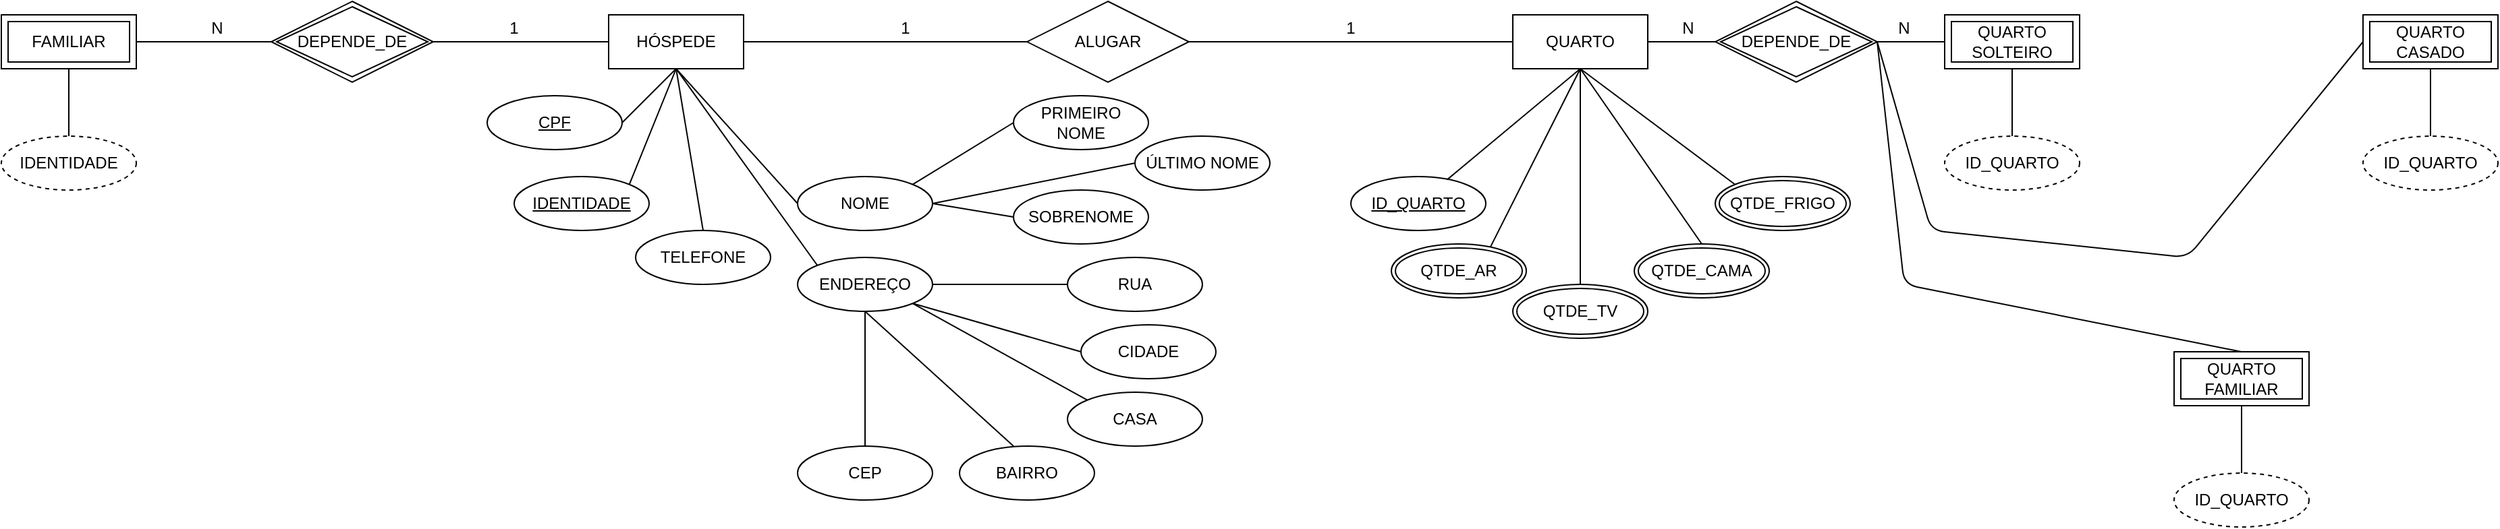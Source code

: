 <mxfile version="13.7.3" type="device"><diagram id="V8TwQJZKolZVYNe617JZ" name="Página-1"><mxGraphModel dx="1968" dy="482" grid="1" gridSize="10" guides="1" tooltips="1" connect="1" arrows="1" fold="1" page="1" pageScale="1" pageWidth="1200" pageHeight="1920" math="0" shadow="0"><root><mxCell id="0"/><mxCell id="1" parent="0"/><mxCell id="l_9oMLmrjQjJOzbU2E6n-1" value="HÓSPEDE" style="whiteSpace=wrap;html=1;align=center;" vertex="1" parent="1"><mxGeometry x="-90" y="10" width="100" height="40" as="geometry"/></mxCell><mxCell id="l_9oMLmrjQjJOzbU2E6n-2" value="QUARTO" style="whiteSpace=wrap;html=1;align=center;" vertex="1" parent="1"><mxGeometry x="580" y="10" width="100" height="40" as="geometry"/></mxCell><mxCell id="l_9oMLmrjQjJOzbU2E6n-3" value="CPF" style="ellipse;whiteSpace=wrap;html=1;align=center;fontStyle=4;" vertex="1" parent="1"><mxGeometry x="-180" y="70" width="100" height="40" as="geometry"/></mxCell><mxCell id="l_9oMLmrjQjJOzbU2E6n-4" value="IDENTIDADE" style="ellipse;whiteSpace=wrap;html=1;align=center;fontStyle=4;" vertex="1" parent="1"><mxGeometry x="-160" y="130" width="100" height="40" as="geometry"/></mxCell><mxCell id="l_9oMLmrjQjJOzbU2E6n-5" value="ENDEREÇO" style="ellipse;whiteSpace=wrap;html=1;align=center;" vertex="1" parent="1"><mxGeometry x="50" y="190" width="100" height="40" as="geometry"/></mxCell><mxCell id="l_9oMLmrjQjJOzbU2E6n-6" value="NOME" style="ellipse;whiteSpace=wrap;html=1;align=center;" vertex="1" parent="1"><mxGeometry x="50" y="130" width="100" height="40" as="geometry"/></mxCell><mxCell id="l_9oMLmrjQjJOzbU2E6n-7" value="TELEFONE" style="ellipse;whiteSpace=wrap;html=1;align=center;" vertex="1" parent="1"><mxGeometry x="-70" y="170" width="100" height="40" as="geometry"/></mxCell><mxCell id="l_9oMLmrjQjJOzbU2E6n-8" value="" style="endArrow=none;html=1;exitX=1;exitY=0.5;exitDx=0;exitDy=0;entryX=0.5;entryY=1;entryDx=0;entryDy=0;" edge="1" parent="1" source="l_9oMLmrjQjJOzbU2E6n-3" target="l_9oMLmrjQjJOzbU2E6n-1"><mxGeometry width="50" height="50" relative="1" as="geometry"><mxPoint x="200" y="250" as="sourcePoint"/><mxPoint x="250" y="200" as="targetPoint"/></mxGeometry></mxCell><mxCell id="l_9oMLmrjQjJOzbU2E6n-9" value="" style="endArrow=none;html=1;exitX=1;exitY=0;exitDx=0;exitDy=0;entryX=0.5;entryY=1;entryDx=0;entryDy=0;" edge="1" parent="1" source="l_9oMLmrjQjJOzbU2E6n-4" target="l_9oMLmrjQjJOzbU2E6n-1"><mxGeometry width="50" height="50" relative="1" as="geometry"><mxPoint x="200" y="250" as="sourcePoint"/><mxPoint x="250" y="200" as="targetPoint"/></mxGeometry></mxCell><mxCell id="l_9oMLmrjQjJOzbU2E6n-10" value="" style="endArrow=none;html=1;exitX=0.5;exitY=0;exitDx=0;exitDy=0;entryX=0.5;entryY=1;entryDx=0;entryDy=0;" edge="1" parent="1" source="l_9oMLmrjQjJOzbU2E6n-7" target="l_9oMLmrjQjJOzbU2E6n-1"><mxGeometry width="50" height="50" relative="1" as="geometry"><mxPoint x="200" y="250" as="sourcePoint"/><mxPoint x="250" y="200" as="targetPoint"/></mxGeometry></mxCell><mxCell id="l_9oMLmrjQjJOzbU2E6n-11" value="" style="endArrow=none;html=1;exitX=0;exitY=0;exitDx=0;exitDy=0;entryX=0.5;entryY=1;entryDx=0;entryDy=0;" edge="1" parent="1" source="l_9oMLmrjQjJOzbU2E6n-5" target="l_9oMLmrjQjJOzbU2E6n-1"><mxGeometry width="50" height="50" relative="1" as="geometry"><mxPoint x="200" y="250" as="sourcePoint"/><mxPoint x="250" y="200" as="targetPoint"/></mxGeometry></mxCell><mxCell id="l_9oMLmrjQjJOzbU2E6n-12" value="" style="endArrow=none;html=1;exitX=0;exitY=0.5;exitDx=0;exitDy=0;entryX=0.5;entryY=1;entryDx=0;entryDy=0;" edge="1" parent="1" source="l_9oMLmrjQjJOzbU2E6n-6" target="l_9oMLmrjQjJOzbU2E6n-1"><mxGeometry width="50" height="50" relative="1" as="geometry"><mxPoint x="200" y="250" as="sourcePoint"/><mxPoint x="250" y="200" as="targetPoint"/></mxGeometry></mxCell><mxCell id="l_9oMLmrjQjJOzbU2E6n-13" value="ID_QUARTO" style="ellipse;whiteSpace=wrap;html=1;align=center;fontStyle=4;" vertex="1" parent="1"><mxGeometry x="460" y="130" width="100" height="40" as="geometry"/></mxCell><mxCell id="l_9oMLmrjQjJOzbU2E6n-18" value="" style="endArrow=none;html=1;entryX=0.5;entryY=1;entryDx=0;entryDy=0;exitX=0.713;exitY=0.058;exitDx=0;exitDy=0;exitPerimeter=0;" edge="1" parent="1" source="l_9oMLmrjQjJOzbU2E6n-13" target="l_9oMLmrjQjJOzbU2E6n-2"><mxGeometry width="50" height="50" relative="1" as="geometry"><mxPoint x="527" y="128" as="sourcePoint"/><mxPoint x="630" y="200" as="targetPoint"/></mxGeometry></mxCell><mxCell id="l_9oMLmrjQjJOzbU2E6n-19" value="" style="endArrow=none;html=1;exitX=0.727;exitY=0.092;exitDx=0;exitDy=0;entryX=0.5;entryY=1;entryDx=0;entryDy=0;exitPerimeter=0;" edge="1" parent="1" source="l_9oMLmrjQjJOzbU2E6n-44" target="l_9oMLmrjQjJOzbU2E6n-2"><mxGeometry width="50" height="50" relative="1" as="geometry"><mxPoint x="585.355" y="175.858" as="sourcePoint"/><mxPoint x="630" y="200" as="targetPoint"/></mxGeometry></mxCell><mxCell id="l_9oMLmrjQjJOzbU2E6n-20" value="" style="endArrow=none;html=1;exitX=0.5;exitY=0;exitDx=0;exitDy=0;entryX=0.5;entryY=1;entryDx=0;entryDy=0;" edge="1" parent="1" source="l_9oMLmrjQjJOzbU2E6n-45" target="l_9oMLmrjQjJOzbU2E6n-2"><mxGeometry width="50" height="50" relative="1" as="geometry"><mxPoint x="640" y="210" as="sourcePoint"/><mxPoint x="630" y="200" as="targetPoint"/></mxGeometry></mxCell><mxCell id="l_9oMLmrjQjJOzbU2E6n-21" value="" style="endArrow=none;html=1;exitX=0;exitY=0;exitDx=0;exitDy=0;entryX=0.5;entryY=1;entryDx=0;entryDy=0;" edge="1" parent="1" source="l_9oMLmrjQjJOzbU2E6n-47" target="l_9oMLmrjQjJOzbU2E6n-2"><mxGeometry width="50" height="50" relative="1" as="geometry"><mxPoint x="694.645" y="95.858" as="sourcePoint"/><mxPoint x="630" y="200" as="targetPoint"/></mxGeometry></mxCell><mxCell id="l_9oMLmrjQjJOzbU2E6n-22" value="" style="endArrow=none;html=1;exitX=0.5;exitY=0;exitDx=0;exitDy=0;entryX=0.5;entryY=1;entryDx=0;entryDy=0;" edge="1" parent="1" source="l_9oMLmrjQjJOzbU2E6n-46" target="l_9oMLmrjQjJOzbU2E6n-2"><mxGeometry width="50" height="50" relative="1" as="geometry"><mxPoint x="694.645" y="175.858" as="sourcePoint"/><mxPoint x="630" y="200" as="targetPoint"/></mxGeometry></mxCell><mxCell id="l_9oMLmrjQjJOzbU2E6n-23" value="CEP" style="ellipse;whiteSpace=wrap;html=1;align=center;" vertex="1" parent="1"><mxGeometry x="50" y="330" width="100" height="40" as="geometry"/></mxCell><mxCell id="l_9oMLmrjQjJOzbU2E6n-24" value="BAIRRO" style="ellipse;whiteSpace=wrap;html=1;align=center;" vertex="1" parent="1"><mxGeometry x="170" y="330" width="100" height="40" as="geometry"/></mxCell><mxCell id="l_9oMLmrjQjJOzbU2E6n-25" value="RUA" style="ellipse;whiteSpace=wrap;html=1;align=center;" vertex="1" parent="1"><mxGeometry x="250" y="190" width="100" height="40" as="geometry"/></mxCell><mxCell id="l_9oMLmrjQjJOzbU2E6n-26" value="CIDADE" style="ellipse;whiteSpace=wrap;html=1;align=center;" vertex="1" parent="1"><mxGeometry x="260" y="240" width="100" height="40" as="geometry"/></mxCell><mxCell id="l_9oMLmrjQjJOzbU2E6n-27" value="PRIMEIRO NOME" style="ellipse;whiteSpace=wrap;html=1;align=center;" vertex="1" parent="1"><mxGeometry x="210" y="70" width="100" height="40" as="geometry"/></mxCell><mxCell id="l_9oMLmrjQjJOzbU2E6n-28" value="SOBRENOME" style="ellipse;whiteSpace=wrap;html=1;align=center;" vertex="1" parent="1"><mxGeometry x="210" y="140" width="100" height="40" as="geometry"/></mxCell><mxCell id="l_9oMLmrjQjJOzbU2E6n-29" value="" style="endArrow=none;html=1;exitX=1;exitY=0;exitDx=0;exitDy=0;entryX=0;entryY=0.5;entryDx=0;entryDy=0;" edge="1" parent="1" source="l_9oMLmrjQjJOzbU2E6n-6" target="l_9oMLmrjQjJOzbU2E6n-27"><mxGeometry width="50" height="50" relative="1" as="geometry"><mxPoint x="210" y="330" as="sourcePoint"/><mxPoint x="260" y="280" as="targetPoint"/></mxGeometry></mxCell><mxCell id="l_9oMLmrjQjJOzbU2E6n-30" value="" style="endArrow=none;html=1;entryX=0;entryY=0.5;entryDx=0;entryDy=0;exitX=1;exitY=0.5;exitDx=0;exitDy=0;" edge="1" parent="1" source="l_9oMLmrjQjJOzbU2E6n-6" target="l_9oMLmrjQjJOzbU2E6n-28"><mxGeometry width="50" height="50" relative="1" as="geometry"><mxPoint x="210" y="330" as="sourcePoint"/><mxPoint x="260" y="280" as="targetPoint"/></mxGeometry></mxCell><mxCell id="l_9oMLmrjQjJOzbU2E6n-31" value="CASA" style="ellipse;whiteSpace=wrap;html=1;align=center;" vertex="1" parent="1"><mxGeometry x="250" y="290" width="100" height="40" as="geometry"/></mxCell><mxCell id="l_9oMLmrjQjJOzbU2E6n-32" value="" style="endArrow=none;html=1;exitX=0.5;exitY=1;exitDx=0;exitDy=0;entryX=0.5;entryY=0;entryDx=0;entryDy=0;" edge="1" parent="1" source="l_9oMLmrjQjJOzbU2E6n-5" target="l_9oMLmrjQjJOzbU2E6n-23"><mxGeometry width="50" height="50" relative="1" as="geometry"><mxPoint x="210" y="330" as="sourcePoint"/><mxPoint x="260" y="280" as="targetPoint"/></mxGeometry></mxCell><mxCell id="l_9oMLmrjQjJOzbU2E6n-33" value="" style="endArrow=none;html=1;entryX=0;entryY=0.5;entryDx=0;entryDy=0;exitX=1;exitY=1;exitDx=0;exitDy=0;" edge="1" parent="1" source="l_9oMLmrjQjJOzbU2E6n-5" target="l_9oMLmrjQjJOzbU2E6n-26"><mxGeometry width="50" height="50" relative="1" as="geometry"><mxPoint x="180" y="250" as="sourcePoint"/><mxPoint x="260" y="280" as="targetPoint"/></mxGeometry></mxCell><mxCell id="l_9oMLmrjQjJOzbU2E6n-34" value="" style="endArrow=none;html=1;entryX=0.5;entryY=1;entryDx=0;entryDy=0;" edge="1" parent="1" target="l_9oMLmrjQjJOzbU2E6n-5"><mxGeometry width="50" height="50" relative="1" as="geometry"><mxPoint x="210" y="330" as="sourcePoint"/><mxPoint x="130" y="250" as="targetPoint"/></mxGeometry></mxCell><mxCell id="l_9oMLmrjQjJOzbU2E6n-35" value="" style="endArrow=none;html=1;exitX=0;exitY=0;exitDx=0;exitDy=0;entryX=1;entryY=1;entryDx=0;entryDy=0;" edge="1" parent="1" source="l_9oMLmrjQjJOzbU2E6n-31" target="l_9oMLmrjQjJOzbU2E6n-5"><mxGeometry width="50" height="50" relative="1" as="geometry"><mxPoint x="210" y="330" as="sourcePoint"/><mxPoint x="260" y="280" as="targetPoint"/></mxGeometry></mxCell><mxCell id="l_9oMLmrjQjJOzbU2E6n-36" value="" style="endArrow=none;html=1;exitX=0;exitY=0.5;exitDx=0;exitDy=0;entryX=1;entryY=0.5;entryDx=0;entryDy=0;" edge="1" parent="1" source="l_9oMLmrjQjJOzbU2E6n-25" target="l_9oMLmrjQjJOzbU2E6n-5"><mxGeometry width="50" height="50" relative="1" as="geometry"><mxPoint x="210" y="330" as="sourcePoint"/><mxPoint x="260" y="280" as="targetPoint"/></mxGeometry></mxCell><mxCell id="l_9oMLmrjQjJOzbU2E6n-37" value="ÚLTIMO NOME" style="ellipse;whiteSpace=wrap;html=1;align=center;" vertex="1" parent="1"><mxGeometry x="300" y="100" width="100" height="40" as="geometry"/></mxCell><mxCell id="l_9oMLmrjQjJOzbU2E6n-38" value="" style="endArrow=none;html=1;exitX=1;exitY=0.5;exitDx=0;exitDy=0;entryX=0;entryY=0.5;entryDx=0;entryDy=0;" edge="1" parent="1" source="l_9oMLmrjQjJOzbU2E6n-6" target="l_9oMLmrjQjJOzbU2E6n-37"><mxGeometry width="50" height="50" relative="1" as="geometry"><mxPoint x="360" y="340" as="sourcePoint"/><mxPoint x="410" y="290" as="targetPoint"/></mxGeometry></mxCell><mxCell id="l_9oMLmrjQjJOzbU2E6n-39" value="QUARTO SOLTEIRO" style="shape=ext;margin=3;double=1;whiteSpace=wrap;html=1;align=center;" vertex="1" parent="1"><mxGeometry x="900" y="10" width="100" height="40" as="geometry"/></mxCell><mxCell id="l_9oMLmrjQjJOzbU2E6n-41" value="QUARTO FAMILIAR" style="shape=ext;margin=3;double=1;whiteSpace=wrap;html=1;align=center;" vertex="1" parent="1"><mxGeometry x="1070" y="260" width="100" height="40" as="geometry"/></mxCell><mxCell id="l_9oMLmrjQjJOzbU2E6n-42" value="QUARTO CASADO" style="shape=ext;margin=3;double=1;whiteSpace=wrap;html=1;align=center;" vertex="1" parent="1"><mxGeometry x="1210" y="10" width="100" height="40" as="geometry"/></mxCell><mxCell id="l_9oMLmrjQjJOzbU2E6n-44" value="QTDE_AR" style="ellipse;shape=doubleEllipse;margin=3;whiteSpace=wrap;html=1;align=center;" vertex="1" parent="1"><mxGeometry x="490" y="180" width="100" height="40" as="geometry"/></mxCell><mxCell id="l_9oMLmrjQjJOzbU2E6n-45" value="QTDE_TV" style="ellipse;shape=doubleEllipse;margin=3;whiteSpace=wrap;html=1;align=center;" vertex="1" parent="1"><mxGeometry x="580" y="210" width="100" height="40" as="geometry"/></mxCell><mxCell id="l_9oMLmrjQjJOzbU2E6n-46" value="QTDE_CAMA" style="ellipse;shape=doubleEllipse;margin=3;whiteSpace=wrap;html=1;align=center;" vertex="1" parent="1"><mxGeometry x="670" y="180" width="100" height="40" as="geometry"/></mxCell><mxCell id="l_9oMLmrjQjJOzbU2E6n-47" value="QTDE_FRIGO" style="ellipse;shape=doubleEllipse;margin=3;whiteSpace=wrap;html=1;align=center;" vertex="1" parent="1"><mxGeometry x="730" y="130" width="100" height="40" as="geometry"/></mxCell><mxCell id="l_9oMLmrjQjJOzbU2E6n-48" value="ID_QUARTO" style="ellipse;whiteSpace=wrap;html=1;align=center;dashed=1;" vertex="1" parent="1"><mxGeometry x="900" y="100" width="100" height="40" as="geometry"/></mxCell><mxCell id="l_9oMLmrjQjJOzbU2E6n-49" value="ID_QUARTO" style="ellipse;whiteSpace=wrap;html=1;align=center;dashed=1;" vertex="1" parent="1"><mxGeometry x="1210" y="100" width="100" height="40" as="geometry"/></mxCell><mxCell id="l_9oMLmrjQjJOzbU2E6n-50" value="ID_QUARTO" style="ellipse;whiteSpace=wrap;html=1;align=center;dashed=1;" vertex="1" parent="1"><mxGeometry x="1070" y="350" width="100" height="40" as="geometry"/></mxCell><mxCell id="l_9oMLmrjQjJOzbU2E6n-51" value="" style="endArrow=none;html=1;exitX=0.5;exitY=0;exitDx=0;exitDy=0;entryX=0.5;entryY=1;entryDx=0;entryDy=0;" edge="1" parent="1" source="l_9oMLmrjQjJOzbU2E6n-48" target="l_9oMLmrjQjJOzbU2E6n-39"><mxGeometry width="50" height="50" relative="1" as="geometry"><mxPoint x="1060" y="260" as="sourcePoint"/><mxPoint x="1110" y="210" as="targetPoint"/></mxGeometry></mxCell><mxCell id="l_9oMLmrjQjJOzbU2E6n-52" value="" style="endArrow=none;html=1;exitX=0.5;exitY=0;exitDx=0;exitDy=0;entryX=0.5;entryY=1;entryDx=0;entryDy=0;" edge="1" parent="1" source="l_9oMLmrjQjJOzbU2E6n-49" target="l_9oMLmrjQjJOzbU2E6n-42"><mxGeometry width="50" height="50" relative="1" as="geometry"><mxPoint x="1060" y="260" as="sourcePoint"/><mxPoint x="1110" y="210" as="targetPoint"/></mxGeometry></mxCell><mxCell id="l_9oMLmrjQjJOzbU2E6n-53" value="" style="endArrow=none;html=1;exitX=0.5;exitY=0;exitDx=0;exitDy=0;entryX=0.5;entryY=1;entryDx=0;entryDy=0;" edge="1" parent="1" source="l_9oMLmrjQjJOzbU2E6n-50" target="l_9oMLmrjQjJOzbU2E6n-41"><mxGeometry width="50" height="50" relative="1" as="geometry"><mxPoint x="1060" y="260" as="sourcePoint"/><mxPoint x="1230" y="330" as="targetPoint"/></mxGeometry></mxCell><mxCell id="l_9oMLmrjQjJOzbU2E6n-54" value="DEPENDE_DE" style="shape=rhombus;double=1;perimeter=rhombusPerimeter;whiteSpace=wrap;html=1;align=center;" vertex="1" parent="1"><mxGeometry x="730" width="120" height="60" as="geometry"/></mxCell><mxCell id="l_9oMLmrjQjJOzbU2E6n-59" value="FAMILIAR" style="shape=ext;margin=3;double=1;whiteSpace=wrap;html=1;align=center;" vertex="1" parent="1"><mxGeometry x="-540" y="10" width="100" height="40" as="geometry"/></mxCell><mxCell id="l_9oMLmrjQjJOzbU2E6n-60" value="DEPENDE_DE" style="shape=rhombus;double=1;perimeter=rhombusPerimeter;whiteSpace=wrap;html=1;align=center;" vertex="1" parent="1"><mxGeometry x="-340" width="120" height="60" as="geometry"/></mxCell><mxCell id="l_9oMLmrjQjJOzbU2E6n-61" value="IDENTIDADE" style="ellipse;whiteSpace=wrap;html=1;align=center;dashed=1;" vertex="1" parent="1"><mxGeometry x="-540" y="100" width="100" height="40" as="geometry"/></mxCell><mxCell id="l_9oMLmrjQjJOzbU2E6n-62" value="" style="endArrow=none;html=1;exitX=0.5;exitY=0;exitDx=0;exitDy=0;entryX=0.5;entryY=1;entryDx=0;entryDy=0;" edge="1" parent="1" source="l_9oMLmrjQjJOzbU2E6n-61" target="l_9oMLmrjQjJOzbU2E6n-59"><mxGeometry width="50" height="50" relative="1" as="geometry"><mxPoint x="-300" y="260" as="sourcePoint"/><mxPoint x="-250" y="210" as="targetPoint"/></mxGeometry></mxCell><mxCell id="l_9oMLmrjQjJOzbU2E6n-66" value="ALUGAR" style="shape=rhombus;perimeter=rhombusPerimeter;whiteSpace=wrap;html=1;align=center;" vertex="1" parent="1"><mxGeometry x="220" width="120" height="60" as="geometry"/></mxCell><mxCell id="l_9oMLmrjQjJOzbU2E6n-67" value="" style="endArrow=none;html=1;exitX=1;exitY=0.5;exitDx=0;exitDy=0;entryX=0;entryY=0.5;entryDx=0;entryDy=0;" edge="1" parent="1" source="l_9oMLmrjQjJOzbU2E6n-59" target="l_9oMLmrjQjJOzbU2E6n-60"><mxGeometry width="50" height="50" relative="1" as="geometry"><mxPoint x="-310" y="260" as="sourcePoint"/><mxPoint x="-260" y="210" as="targetPoint"/></mxGeometry></mxCell><mxCell id="l_9oMLmrjQjJOzbU2E6n-68" value="" style="endArrow=none;html=1;exitX=0;exitY=0.5;exitDx=0;exitDy=0;entryX=1;entryY=0.5;entryDx=0;entryDy=0;" edge="1" parent="1" source="l_9oMLmrjQjJOzbU2E6n-1" target="l_9oMLmrjQjJOzbU2E6n-60"><mxGeometry width="50" height="50" relative="1" as="geometry"><mxPoint x="-310" y="260" as="sourcePoint"/><mxPoint x="-260" y="210" as="targetPoint"/></mxGeometry></mxCell><mxCell id="l_9oMLmrjQjJOzbU2E6n-69" value="" style="endArrow=none;html=1;exitX=1;exitY=0.5;exitDx=0;exitDy=0;entryX=0;entryY=0.5;entryDx=0;entryDy=0;" edge="1" parent="1" source="l_9oMLmrjQjJOzbU2E6n-1" target="l_9oMLmrjQjJOzbU2E6n-66"><mxGeometry width="50" height="50" relative="1" as="geometry"><mxPoint x="160" y="260" as="sourcePoint"/><mxPoint x="210" y="210" as="targetPoint"/></mxGeometry></mxCell><mxCell id="l_9oMLmrjQjJOzbU2E6n-70" value="" style="endArrow=none;html=1;exitX=1;exitY=0.5;exitDx=0;exitDy=0;entryX=0;entryY=0.5;entryDx=0;entryDy=0;" edge="1" parent="1" source="l_9oMLmrjQjJOzbU2E6n-66" target="l_9oMLmrjQjJOzbU2E6n-2"><mxGeometry width="50" height="50" relative="1" as="geometry"><mxPoint x="430" y="260" as="sourcePoint"/><mxPoint x="480" y="210" as="targetPoint"/></mxGeometry></mxCell><mxCell id="l_9oMLmrjQjJOzbU2E6n-71" value="" style="endArrow=none;html=1;exitX=1;exitY=0.5;exitDx=0;exitDy=0;entryX=0;entryY=0.5;entryDx=0;entryDy=0;" edge="1" parent="1" source="l_9oMLmrjQjJOzbU2E6n-2" target="l_9oMLmrjQjJOzbU2E6n-54"><mxGeometry width="50" height="50" relative="1" as="geometry"><mxPoint x="960" y="260" as="sourcePoint"/><mxPoint x="1010" y="210" as="targetPoint"/></mxGeometry></mxCell><mxCell id="l_9oMLmrjQjJOzbU2E6n-72" value="" style="endArrow=none;html=1;exitX=0;exitY=0.5;exitDx=0;exitDy=0;entryX=1;entryY=0.5;entryDx=0;entryDy=0;" edge="1" parent="1" source="l_9oMLmrjQjJOzbU2E6n-39" target="l_9oMLmrjQjJOzbU2E6n-54"><mxGeometry width="50" height="50" relative="1" as="geometry"><mxPoint x="960" y="260" as="sourcePoint"/><mxPoint x="1010" y="210" as="targetPoint"/></mxGeometry></mxCell><mxCell id="l_9oMLmrjQjJOzbU2E6n-73" value="" style="endArrow=none;html=1;exitX=0.5;exitY=0;exitDx=0;exitDy=0;entryX=1;entryY=0.5;entryDx=0;entryDy=0;" edge="1" parent="1" source="l_9oMLmrjQjJOzbU2E6n-41" target="l_9oMLmrjQjJOzbU2E6n-54"><mxGeometry width="50" height="50" relative="1" as="geometry"><mxPoint x="960" y="260" as="sourcePoint"/><mxPoint x="1010" y="210" as="targetPoint"/><Array as="points"><mxPoint x="870" y="210"/></Array></mxGeometry></mxCell><mxCell id="l_9oMLmrjQjJOzbU2E6n-74" value="" style="endArrow=none;html=1;exitX=0;exitY=0.5;exitDx=0;exitDy=0;entryX=1;entryY=0.5;entryDx=0;entryDy=0;" edge="1" parent="1" source="l_9oMLmrjQjJOzbU2E6n-42" target="l_9oMLmrjQjJOzbU2E6n-54"><mxGeometry width="50" height="50" relative="1" as="geometry"><mxPoint x="960" y="260" as="sourcePoint"/><mxPoint x="910" y="190" as="targetPoint"/><Array as="points"><mxPoint x="1080" y="190"/><mxPoint x="890" y="170"/></Array></mxGeometry></mxCell><mxCell id="l_9oMLmrjQjJOzbU2E6n-75" value="1" style="text;html=1;strokeColor=none;fillColor=none;align=center;verticalAlign=middle;whiteSpace=wrap;rounded=0;" vertex="1" parent="1"><mxGeometry x="-180" y="10" width="40" height="20" as="geometry"/></mxCell><mxCell id="l_9oMLmrjQjJOzbU2E6n-77" value="N" style="text;html=1;strokeColor=none;fillColor=none;align=center;verticalAlign=middle;whiteSpace=wrap;rounded=0;" vertex="1" parent="1"><mxGeometry x="-400" y="10" width="40" height="20" as="geometry"/></mxCell><mxCell id="l_9oMLmrjQjJOzbU2E6n-78" value="1" style="text;html=1;strokeColor=none;fillColor=none;align=center;verticalAlign=middle;whiteSpace=wrap;rounded=0;" vertex="1" parent="1"><mxGeometry x="110" y="10" width="40" height="20" as="geometry"/></mxCell><mxCell id="l_9oMLmrjQjJOzbU2E6n-79" value="1" style="text;html=1;strokeColor=none;fillColor=none;align=center;verticalAlign=middle;whiteSpace=wrap;rounded=0;" vertex="1" parent="1"><mxGeometry x="440" y="10" width="40" height="20" as="geometry"/></mxCell><mxCell id="l_9oMLmrjQjJOzbU2E6n-80" value="N" style="text;html=1;strokeColor=none;fillColor=none;align=center;verticalAlign=middle;whiteSpace=wrap;rounded=0;" vertex="1" parent="1"><mxGeometry x="690" y="10" width="40" height="20" as="geometry"/></mxCell><mxCell id="l_9oMLmrjQjJOzbU2E6n-81" value="N" style="text;html=1;strokeColor=none;fillColor=none;align=center;verticalAlign=middle;whiteSpace=wrap;rounded=0;" vertex="1" parent="1"><mxGeometry x="850" y="10" width="40" height="20" as="geometry"/></mxCell></root></mxGraphModel></diagram></mxfile>